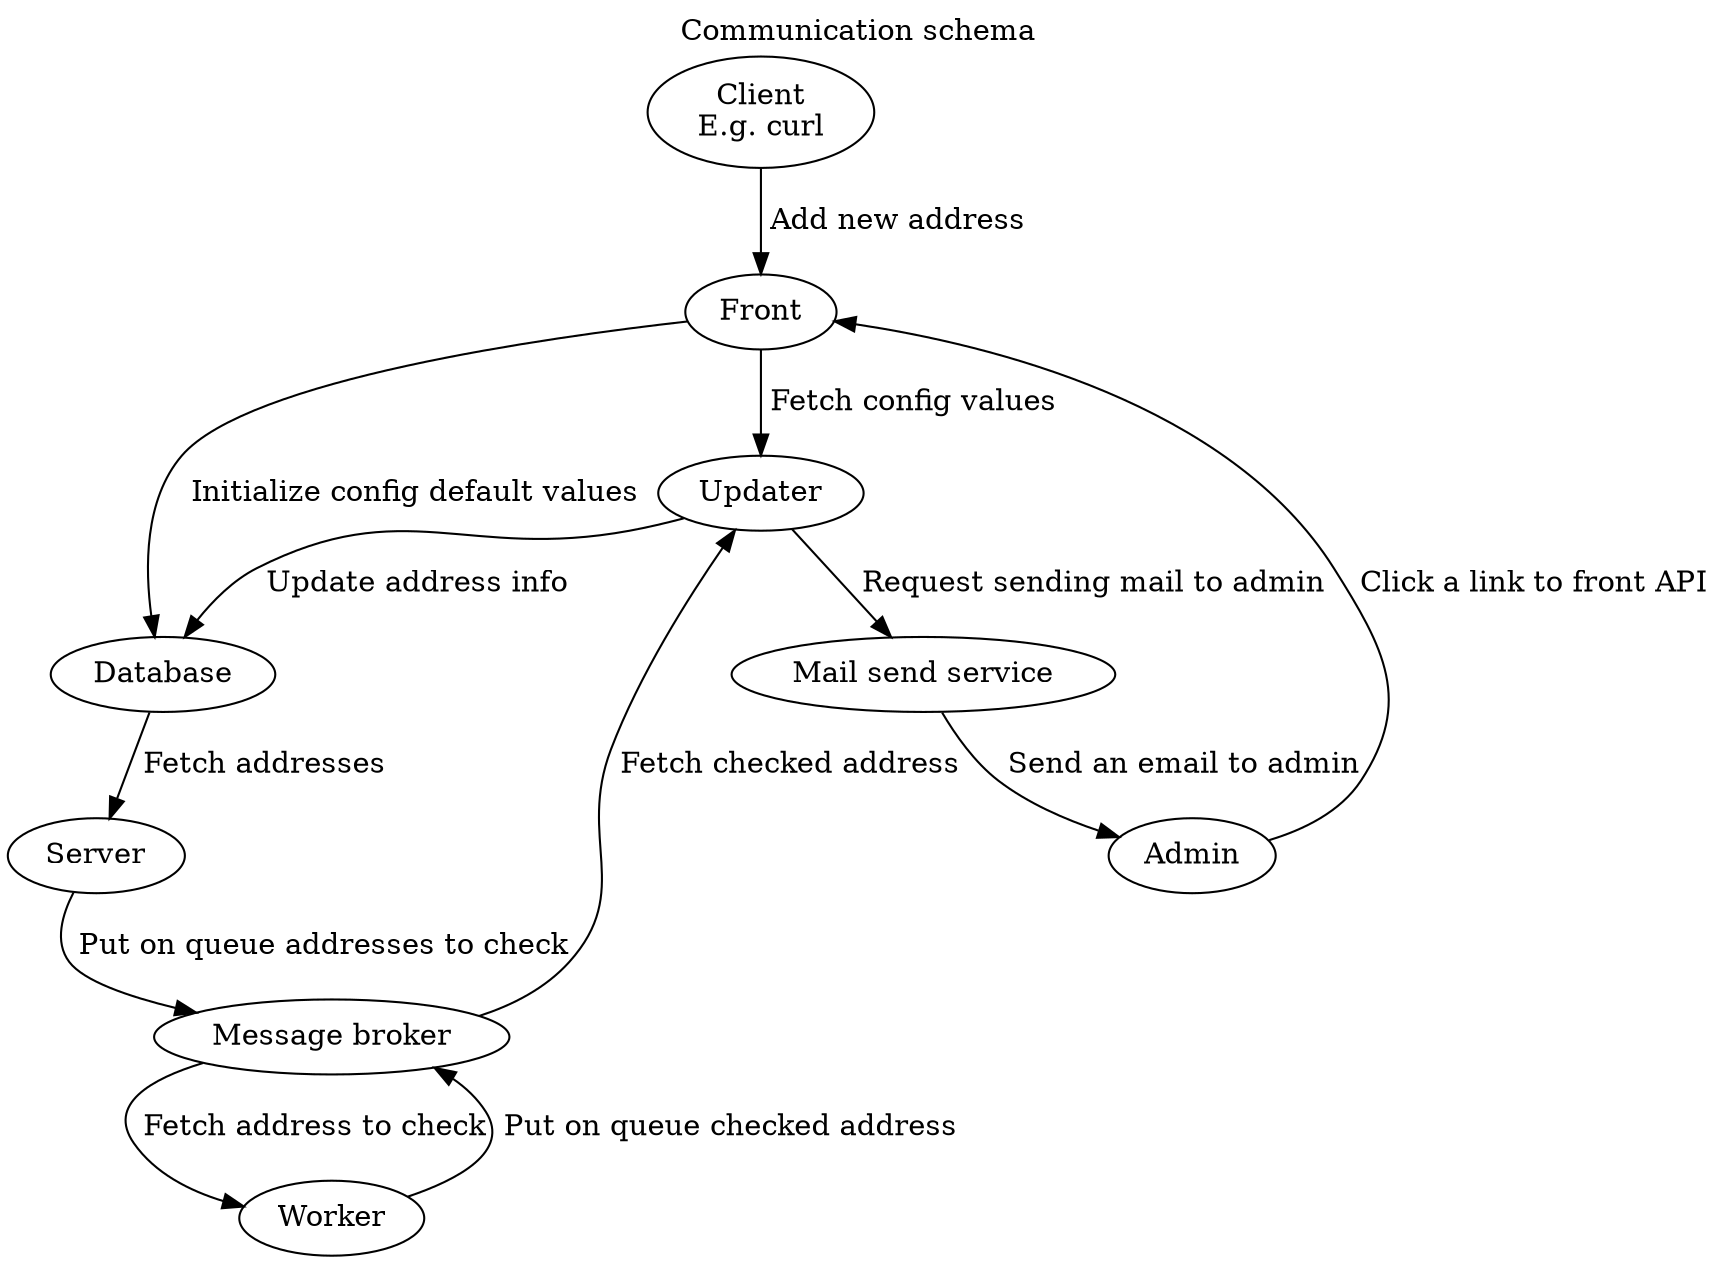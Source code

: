 digraph {
	labelloc="t";
    label="Communication schema";
    front  [label="Front"];
	worker [label="Worker"];
    updater  [label="Updater"];
    server  [label="Server"];
    messageBroker  [label="Message broker"];
    database  [label="Database"];
    client  [label="Client\nE.g. curl"];
    mailSend  [label="Mail send service"];
    admin  [label="Admin"];
    
    database -> server [label=" Fetch addresses"];
    messageBroker -> worker [label=" Fetch address to check"];
    server -> messageBroker [label=" Put on queue addresses to check"]
    worker -> messageBroker [label=" Put on queue checked address"]
    messageBroker -> updater [label=" Fetch checked address"]
    updater -> database [label=" Update address info"]
    front -> database [label=" Initialize config default values"]
    front -> updater [label=" Fetch config values"]
    client -> front [label=" Add new address"]
    updater -> mailSend [label=" Request sending mail to admin"]
    admin -> front [label=" Click a link to front API"]
    mailSend -> admin [label=" Send an email to admin"]
}
